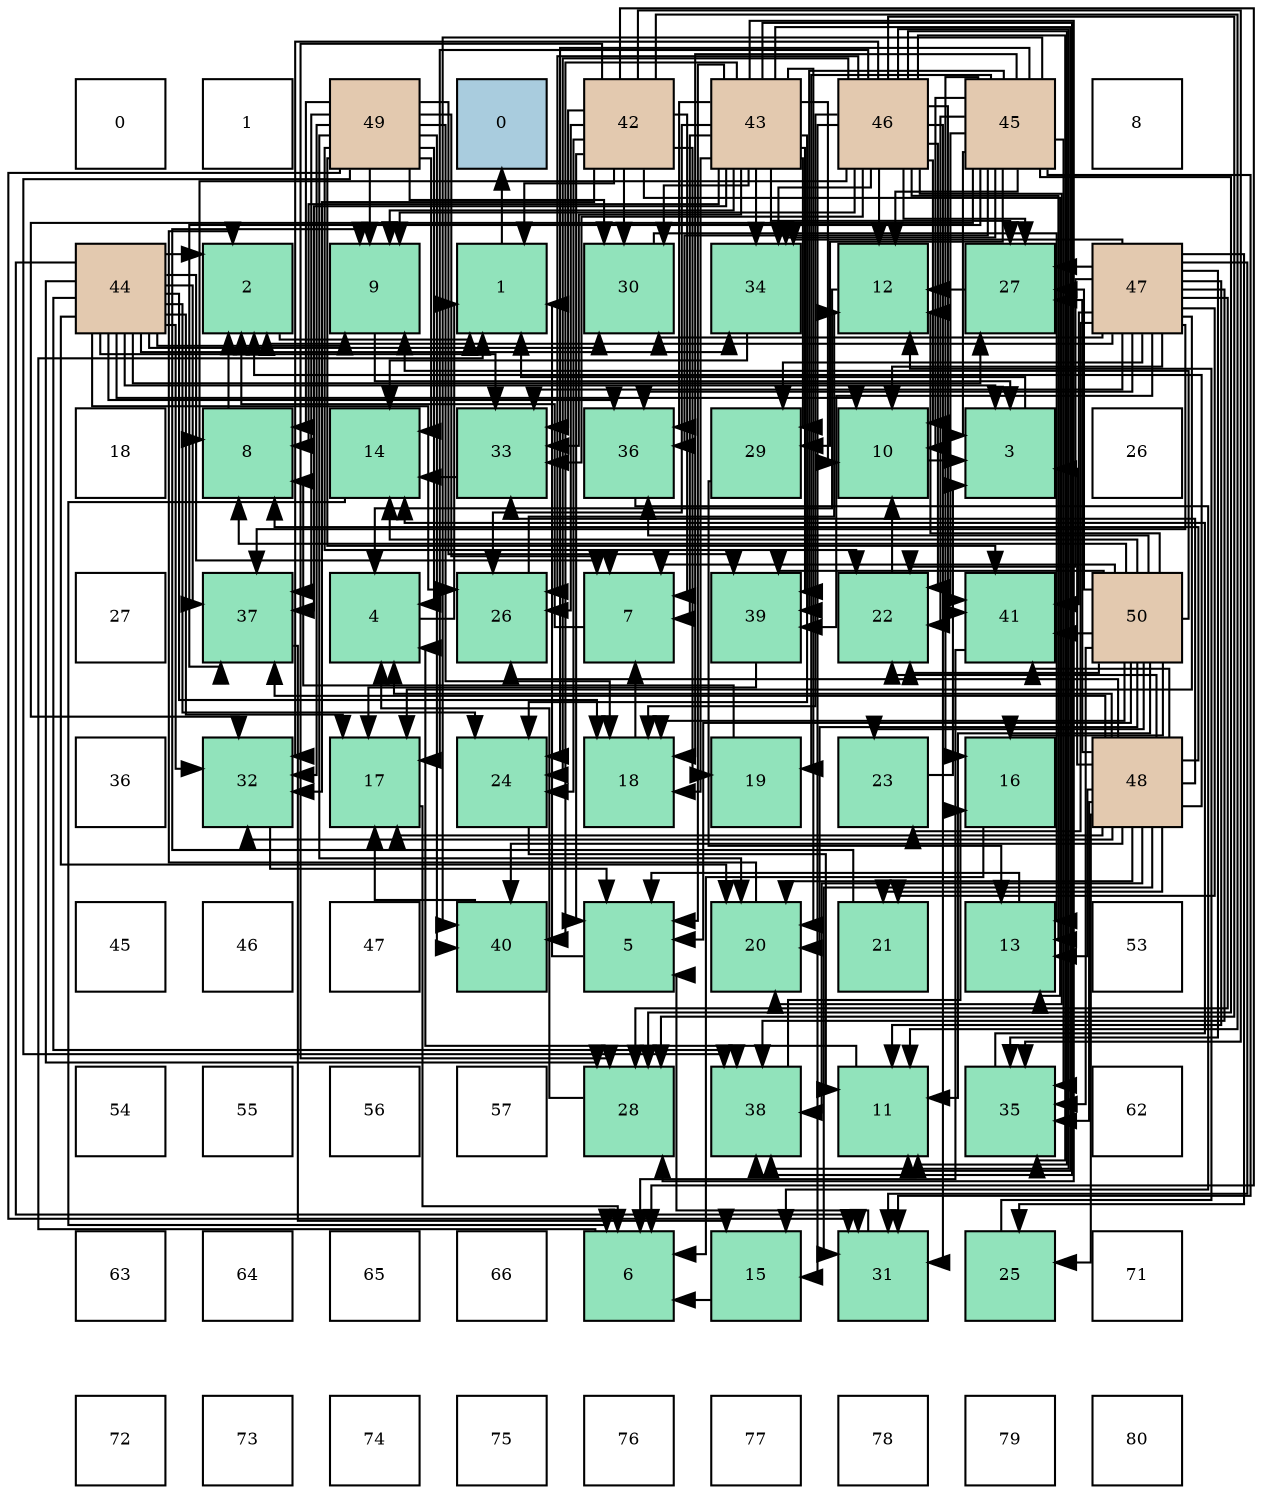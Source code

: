 digraph layout{
 rankdir=TB;
 splines=ortho;
 node [style=filled shape=square fixedsize=true width=0.6];
0[label="0", fontsize=8, fillcolor="#ffffff"];
1[label="1", fontsize=8, fillcolor="#ffffff"];
2[label="49", fontsize=8, fillcolor="#e3c9af"];
3[label="0", fontsize=8, fillcolor="#a9ccde"];
4[label="42", fontsize=8, fillcolor="#e3c9af"];
5[label="43", fontsize=8, fillcolor="#e3c9af"];
6[label="46", fontsize=8, fillcolor="#e3c9af"];
7[label="45", fontsize=8, fillcolor="#e3c9af"];
8[label="8", fontsize=8, fillcolor="#ffffff"];
9[label="44", fontsize=8, fillcolor="#e3c9af"];
10[label="2", fontsize=8, fillcolor="#91e3bb"];
11[label="9", fontsize=8, fillcolor="#91e3bb"];
12[label="1", fontsize=8, fillcolor="#91e3bb"];
13[label="30", fontsize=8, fillcolor="#91e3bb"];
14[label="34", fontsize=8, fillcolor="#91e3bb"];
15[label="12", fontsize=8, fillcolor="#91e3bb"];
16[label="27", fontsize=8, fillcolor="#91e3bb"];
17[label="47", fontsize=8, fillcolor="#e3c9af"];
18[label="18", fontsize=8, fillcolor="#ffffff"];
19[label="8", fontsize=8, fillcolor="#91e3bb"];
20[label="14", fontsize=8, fillcolor="#91e3bb"];
21[label="33", fontsize=8, fillcolor="#91e3bb"];
22[label="36", fontsize=8, fillcolor="#91e3bb"];
23[label="29", fontsize=8, fillcolor="#91e3bb"];
24[label="10", fontsize=8, fillcolor="#91e3bb"];
25[label="3", fontsize=8, fillcolor="#91e3bb"];
26[label="26", fontsize=8, fillcolor="#ffffff"];
27[label="27", fontsize=8, fillcolor="#ffffff"];
28[label="37", fontsize=8, fillcolor="#91e3bb"];
29[label="4", fontsize=8, fillcolor="#91e3bb"];
30[label="26", fontsize=8, fillcolor="#91e3bb"];
31[label="7", fontsize=8, fillcolor="#91e3bb"];
32[label="39", fontsize=8, fillcolor="#91e3bb"];
33[label="22", fontsize=8, fillcolor="#91e3bb"];
34[label="41", fontsize=8, fillcolor="#91e3bb"];
35[label="50", fontsize=8, fillcolor="#e3c9af"];
36[label="36", fontsize=8, fillcolor="#ffffff"];
37[label="32", fontsize=8, fillcolor="#91e3bb"];
38[label="17", fontsize=8, fillcolor="#91e3bb"];
39[label="24", fontsize=8, fillcolor="#91e3bb"];
40[label="18", fontsize=8, fillcolor="#91e3bb"];
41[label="19", fontsize=8, fillcolor="#91e3bb"];
42[label="23", fontsize=8, fillcolor="#91e3bb"];
43[label="16", fontsize=8, fillcolor="#91e3bb"];
44[label="48", fontsize=8, fillcolor="#e3c9af"];
45[label="45", fontsize=8, fillcolor="#ffffff"];
46[label="46", fontsize=8, fillcolor="#ffffff"];
47[label="47", fontsize=8, fillcolor="#ffffff"];
48[label="40", fontsize=8, fillcolor="#91e3bb"];
49[label="5", fontsize=8, fillcolor="#91e3bb"];
50[label="20", fontsize=8, fillcolor="#91e3bb"];
51[label="21", fontsize=8, fillcolor="#91e3bb"];
52[label="13", fontsize=8, fillcolor="#91e3bb"];
53[label="53", fontsize=8, fillcolor="#ffffff"];
54[label="54", fontsize=8, fillcolor="#ffffff"];
55[label="55", fontsize=8, fillcolor="#ffffff"];
56[label="56", fontsize=8, fillcolor="#ffffff"];
57[label="57", fontsize=8, fillcolor="#ffffff"];
58[label="28", fontsize=8, fillcolor="#91e3bb"];
59[label="38", fontsize=8, fillcolor="#91e3bb"];
60[label="11", fontsize=8, fillcolor="#91e3bb"];
61[label="35", fontsize=8, fillcolor="#91e3bb"];
62[label="62", fontsize=8, fillcolor="#ffffff"];
63[label="63", fontsize=8, fillcolor="#ffffff"];
64[label="64", fontsize=8, fillcolor="#ffffff"];
65[label="65", fontsize=8, fillcolor="#ffffff"];
66[label="66", fontsize=8, fillcolor="#ffffff"];
67[label="6", fontsize=8, fillcolor="#91e3bb"];
68[label="15", fontsize=8, fillcolor="#91e3bb"];
69[label="31", fontsize=8, fillcolor="#91e3bb"];
70[label="25", fontsize=8, fillcolor="#91e3bb"];
71[label="71", fontsize=8, fillcolor="#ffffff"];
72[label="72", fontsize=8, fillcolor="#ffffff"];
73[label="73", fontsize=8, fillcolor="#ffffff"];
74[label="74", fontsize=8, fillcolor="#ffffff"];
75[label="75", fontsize=8, fillcolor="#ffffff"];
76[label="76", fontsize=8, fillcolor="#ffffff"];
77[label="77", fontsize=8, fillcolor="#ffffff"];
78[label="78", fontsize=8, fillcolor="#ffffff"];
79[label="79", fontsize=8, fillcolor="#ffffff"];
80[label="80", fontsize=8, fillcolor="#ffffff"];
edge [constraint=false, style=vis];12 -> 3;
10 -> 12;
25 -> 12;
29 -> 12;
49 -> 12;
67 -> 12;
31 -> 10;
19 -> 10;
11 -> 25;
24 -> 25;
60 -> 29;
15 -> 29;
52 -> 49;
20 -> 67;
68 -> 67;
43 -> 67;
38 -> 67;
40 -> 31;
41 -> 19;
50 -> 10;
51 -> 11;
33 -> 24;
42 -> 25;
39 -> 60;
70 -> 15;
30 -> 15;
16 -> 15;
58 -> 29;
23 -> 52;
13 -> 52;
69 -> 49;
37 -> 49;
21 -> 20;
14 -> 20;
61 -> 20;
22 -> 68;
28 -> 68;
59 -> 43;
32 -> 38;
48 -> 38;
34 -> 67;
4 -> 12;
4 -> 49;
4 -> 67;
4 -> 31;
4 -> 60;
4 -> 52;
4 -> 41;
4 -> 39;
4 -> 30;
4 -> 58;
4 -> 13;
4 -> 37;
4 -> 21;
4 -> 61;
5 -> 49;
5 -> 31;
5 -> 19;
5 -> 11;
5 -> 24;
5 -> 60;
5 -> 40;
5 -> 50;
5 -> 39;
5 -> 30;
5 -> 16;
5 -> 58;
5 -> 23;
5 -> 13;
5 -> 21;
5 -> 14;
5 -> 22;
5 -> 28;
5 -> 59;
5 -> 32;
5 -> 48;
9 -> 10;
9 -> 25;
9 -> 31;
9 -> 11;
9 -> 24;
9 -> 38;
9 -> 40;
9 -> 50;
9 -> 39;
9 -> 30;
9 -> 16;
9 -> 58;
9 -> 13;
9 -> 69;
9 -> 37;
9 -> 21;
9 -> 14;
9 -> 22;
9 -> 28;
9 -> 59;
7 -> 25;
7 -> 24;
7 -> 15;
7 -> 43;
7 -> 40;
7 -> 41;
7 -> 33;
7 -> 39;
7 -> 58;
7 -> 23;
7 -> 69;
7 -> 37;
7 -> 14;
7 -> 61;
7 -> 22;
7 -> 28;
7 -> 32;
7 -> 48;
7 -> 34;
6 -> 19;
6 -> 11;
6 -> 24;
6 -> 60;
6 -> 15;
6 -> 52;
6 -> 68;
6 -> 38;
6 -> 40;
6 -> 50;
6 -> 33;
6 -> 39;
6 -> 30;
6 -> 16;
6 -> 58;
6 -> 69;
6 -> 37;
6 -> 21;
6 -> 14;
6 -> 61;
6 -> 59;
6 -> 34;
17 -> 10;
17 -> 24;
17 -> 60;
17 -> 38;
17 -> 51;
17 -> 33;
17 -> 42;
17 -> 70;
17 -> 16;
17 -> 58;
17 -> 23;
17 -> 13;
17 -> 69;
17 -> 21;
17 -> 14;
17 -> 61;
17 -> 22;
17 -> 28;
17 -> 59;
17 -> 32;
17 -> 34;
44 -> 10;
44 -> 25;
44 -> 29;
44 -> 19;
44 -> 52;
44 -> 38;
44 -> 50;
44 -> 51;
44 -> 33;
44 -> 70;
44 -> 30;
44 -> 16;
44 -> 69;
44 -> 37;
44 -> 21;
44 -> 61;
44 -> 28;
44 -> 59;
44 -> 48;
44 -> 34;
2 -> 29;
2 -> 31;
2 -> 19;
2 -> 11;
2 -> 20;
2 -> 40;
2 -> 50;
2 -> 33;
2 -> 13;
2 -> 69;
2 -> 37;
2 -> 28;
2 -> 59;
2 -> 32;
2 -> 48;
2 -> 34;
35 -> 49;
35 -> 31;
35 -> 19;
35 -> 11;
35 -> 60;
35 -> 15;
35 -> 20;
35 -> 43;
35 -> 40;
35 -> 50;
35 -> 33;
35 -> 42;
35 -> 16;
35 -> 61;
35 -> 22;
35 -> 32;
35 -> 34;
edge [constraint=true, style=invis];
0 -> 9 -> 18 -> 27 -> 36 -> 45 -> 54 -> 63 -> 72;
1 -> 10 -> 19 -> 28 -> 37 -> 46 -> 55 -> 64 -> 73;
2 -> 11 -> 20 -> 29 -> 38 -> 47 -> 56 -> 65 -> 74;
3 -> 12 -> 21 -> 30 -> 39 -> 48 -> 57 -> 66 -> 75;
4 -> 13 -> 22 -> 31 -> 40 -> 49 -> 58 -> 67 -> 76;
5 -> 14 -> 23 -> 32 -> 41 -> 50 -> 59 -> 68 -> 77;
6 -> 15 -> 24 -> 33 -> 42 -> 51 -> 60 -> 69 -> 78;
7 -> 16 -> 25 -> 34 -> 43 -> 52 -> 61 -> 70 -> 79;
8 -> 17 -> 26 -> 35 -> 44 -> 53 -> 62 -> 71 -> 80;
rank = same {0 -> 1 -> 2 -> 3 -> 4 -> 5 -> 6 -> 7 -> 8};
rank = same {9 -> 10 -> 11 -> 12 -> 13 -> 14 -> 15 -> 16 -> 17};
rank = same {18 -> 19 -> 20 -> 21 -> 22 -> 23 -> 24 -> 25 -> 26};
rank = same {27 -> 28 -> 29 -> 30 -> 31 -> 32 -> 33 -> 34 -> 35};
rank = same {36 -> 37 -> 38 -> 39 -> 40 -> 41 -> 42 -> 43 -> 44};
rank = same {45 -> 46 -> 47 -> 48 -> 49 -> 50 -> 51 -> 52 -> 53};
rank = same {54 -> 55 -> 56 -> 57 -> 58 -> 59 -> 60 -> 61 -> 62};
rank = same {63 -> 64 -> 65 -> 66 -> 67 -> 68 -> 69 -> 70 -> 71};
rank = same {72 -> 73 -> 74 -> 75 -> 76 -> 77 -> 78 -> 79 -> 80};
}